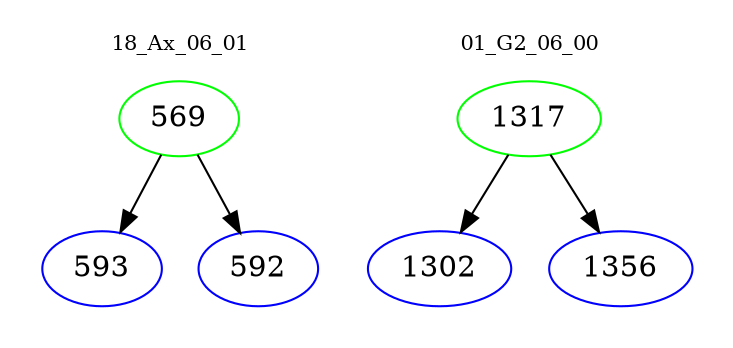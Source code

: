 digraph{
subgraph cluster_0 {
color = white
label = "18_Ax_06_01";
fontsize=10;
T0_569 [label="569", color="green"]
T0_569 -> T0_593 [color="black"]
T0_593 [label="593", color="blue"]
T0_569 -> T0_592 [color="black"]
T0_592 [label="592", color="blue"]
}
subgraph cluster_1 {
color = white
label = "01_G2_06_00";
fontsize=10;
T1_1317 [label="1317", color="green"]
T1_1317 -> T1_1302 [color="black"]
T1_1302 [label="1302", color="blue"]
T1_1317 -> T1_1356 [color="black"]
T1_1356 [label="1356", color="blue"]
}
}
